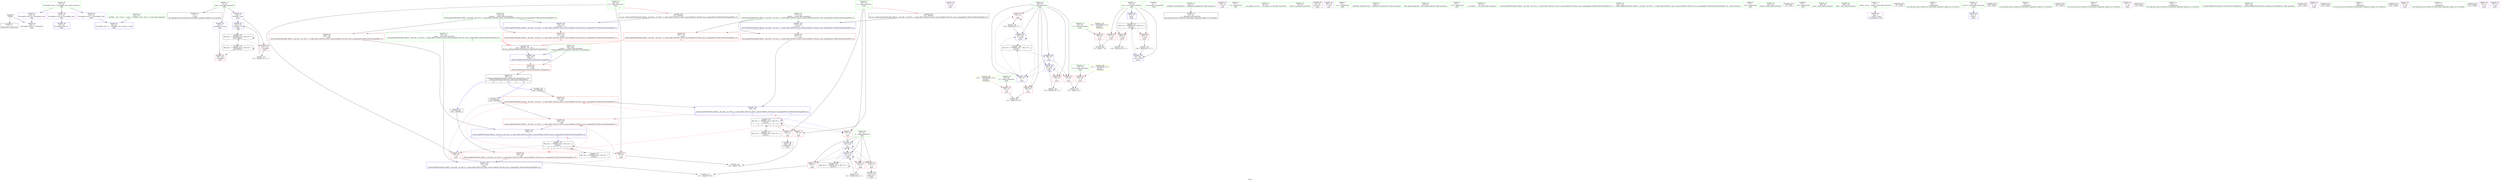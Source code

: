 digraph "SVFG" {
	label="SVFG";

	Node0x563fe4032a50 [shape=record,color=grey,label="{NodeID: 0\nNullPtr}"];
	Node0x563fe4032a50 -> Node0x563fe404b530[style=solid];
	Node0x563fe4032a50 -> Node0x563fe404f040[style=solid];
	Node0x563fe404bc40 [shape=record,color=blue,label="{NodeID: 97\n114\<--116\narrayidx\<--inc\nmain\n}"];
	Node0x563fe404bc40 -> Node0x563fe405d420[style=dashed];
	Node0x563fe4049ca0 [shape=record,color=green,label="{NodeID: 14\n8\<--10\npass\<--pass_field_insensitive\nGlob }"];
	Node0x563fe4049ca0 -> Node0x563fe404b630[style=solid];
	Node0x563fe4049ca0 -> Node0x563fe404cc60[style=solid];
	Node0x563fe4049ca0 -> Node0x563fe404cd30[style=solid];
	Node0x563fe404a950 [shape=record,color=green,label="{NodeID: 28\n65\<--66\nb\<--b_field_insensitive\nmain\n|{|<s2>7}}"];
	Node0x563fe404a950 -> Node0x563fe404e3b0[style=solid];
	Node0x563fe404a950 -> Node0x563fe404e480[style=solid];
	Node0x563fe404a950:s2 -> Node0x563fe406aad0[style=solid,color=red];
	Node0x563fe404b630 [shape=record,color=black,label="{NodeID: 42\n9\<--8\n\<--pass\nCan only get source location for instruction, argument, global var or function.}"];
	Node0x563fe406a4a0 [shape=record,color=black,label="{NodeID: 222\n192 = PHI(206, )\n}"];
	Node0x563fe406a4a0 -> Node0x563fe404ebd0[style=solid];
	Node0x563fe404d210 [shape=record,color=purple,label="{NodeID: 56\n131\<--15\n\<--.str.2\nmain\n}"];
	Node0x563fe404de00 [shape=record,color=red,label="{NodeID: 70\n152\<--59\n\<--i\nmain\n}"];
	Node0x563fe404de00 -> Node0x563fe40537f0[style=solid];
	Node0x563fe4059820 [shape=record,color=black,label="{NodeID: 167\nMR_8V_3 = PHI(MR_8V_4, MR_8V_2, )\npts\{58 \}\n}"];
	Node0x563fe4059820 -> Node0x563fe404d920[style=dashed];
	Node0x563fe4059820 -> Node0x563fe404d9f0[style=dashed];
	Node0x563fe4059820 -> Node0x563fe404dac0[style=dashed];
	Node0x563fe4059820 -> Node0x563fe404c050[style=dashed];
	Node0x563fe404e960 [shape=record,color=red,label="{NodeID: 84\n191\<--179\n\<--__b.addr\n_ZSt4swapIiENSt9enable_ifIXsr6__and_ISt6__not_ISt15__is_tuple_likeIT_EESt21is_move_constructibleIS3_ESt18is_move_assignableIS3_EEE5valueEvE4typeERS3_SC_\n|{<s0>14}}"];
	Node0x563fe404e960:s0 -> Node0x563fe406a6e0[style=solid,color=red];
	Node0x563fe4033500 [shape=record,color=green,label="{NodeID: 1\n7\<--1\n__dso_handle\<--dummyObj\nGlob }"];
	Node0x563fe404bd10 [shape=record,color=blue,label="{NodeID: 98\n61\<--121\nj\<--inc10\nmain\n}"];
	Node0x563fe404bd10 -> Node0x563fe404ded0[style=dashed];
	Node0x563fe404bd10 -> Node0x563fe404dfa0[style=dashed];
	Node0x563fe404bd10 -> Node0x563fe404e070[style=dashed];
	Node0x563fe404bd10 -> Node0x563fe404bb70[style=dashed];
	Node0x563fe404bd10 -> Node0x563fe404bd10[style=dashed];
	Node0x563fe404bd10 -> Node0x563fe405a220[style=dashed];
	Node0x563fe4049da0 [shape=record,color=green,label="{NodeID: 15\n21\<--25\nllvm.global_ctors\<--llvm.global_ctors_field_insensitive\nGlob }"];
	Node0x563fe4049da0 -> Node0x563fe404d480[style=solid];
	Node0x563fe4049da0 -> Node0x563fe404d580[style=solid];
	Node0x563fe4049da0 -> Node0x563fe404d680[style=solid];
	Node0x563fe404aa20 [shape=record,color=green,label="{NodeID: 29\n67\<--68\nP\<--P_field_insensitive\nmain\n}"];
	Node0x563fe404aa20 -> Node0x563fe404e550[style=solid];
	Node0x563fe404b730 [shape=record,color=black,label="{NodeID: 43\n34\<--35\n\<--_ZNSt8ios_base4InitD1Ev\nCan only get source location for instruction, argument, global var or function.}"];
	Node0x563fe406a5a0 [shape=record,color=black,label="{NodeID: 223\n196 = PHI(206, )\n}"];
	Node0x563fe406a5a0 -> Node0x563fe404eca0[style=solid];
	Node0x563fe404d2e0 [shape=record,color=purple,label="{NodeID: 57\n149\<--17\n\<--.str.3\nmain\n}"];
	Node0x563fe404ded0 [shape=record,color=red,label="{NodeID: 71\n108\<--61\n\<--j\nmain\n}"];
	Node0x563fe404ded0 -> Node0x563fe4053f70[style=solid];
	Node0x563fe4059d20 [shape=record,color=black,label="{NodeID: 168\nMR_10V_2 = PHI(MR_10V_7, MR_10V_1, )\npts\{60 \}\n}"];
	Node0x563fe4059d20 -> Node0x563fe404f2e0[style=dashed];
	Node0x563fe404ea30 [shape=record,color=red,label="{NodeID: 85\n198\<--179\n\<--__b.addr\n_ZSt4swapIiENSt9enable_ifIXsr6__and_ISt6__not_ISt15__is_tuple_likeIT_EESt21is_move_constructibleIS3_ESt18is_move_assignableIS3_EEE5valueEvE4typeERS3_SC_\n}"];
	Node0x563fe404ea30 -> Node0x563fe40504d0[style=solid];
	Node0x563fe4048c90 [shape=record,color=green,label="{NodeID: 2\n11\<--1\n.str\<--dummyObj\nGlob }"];
	Node0x563fe404bde0 [shape=record,color=blue,label="{NodeID: 99\n59\<--126\ni\<--inc12\nmain\n}"];
	Node0x563fe404bde0 -> Node0x563fe404db90[style=dashed];
	Node0x563fe404bde0 -> Node0x563fe404dc60[style=dashed];
	Node0x563fe404bde0 -> Node0x563fe404bde0[style=dashed];
	Node0x563fe404bde0 -> Node0x563fe404beb0[style=dashed];
	Node0x563fe4049ea0 [shape=record,color=green,label="{NodeID: 16\n26\<--27\n__cxx_global_var_init\<--__cxx_global_var_init_field_insensitive\n}"];
	Node0x563fe404f730 [shape=record,color=yellow,style=double,label="{NodeID: 196\n18V_1 = ENCHI(MR_18V_0)\npts\{68 \}\nFun[main]}"];
	Node0x563fe404f730 -> Node0x563fe404e550[style=dashed];
	Node0x563fe404aaf0 [shape=record,color=green,label="{NodeID: 30\n73\<--74\nscanf\<--scanf_field_insensitive\n}"];
	Node0x563fe404b830 [shape=record,color=black,label="{NodeID: 44\n50\<--70\nmain_ret\<--\nmain\n}"];
	Node0x563fe406a6e0 [shape=record,color=black,label="{NodeID: 224\n207 = PHI(185, 191, 181, )\n0th arg _ZSt4moveIRiEONSt16remove_referenceIT_E4typeEOS2_ }"];
	Node0x563fe406a6e0 -> Node0x563fe40505a0[style=solid];
	Node0x563fe404d3b0 [shape=record,color=purple,label="{NodeID: 58\n156\<--19\n\<--.str.4\nmain\n}"];
	Node0x563fe4053670 [shape=record,color=grey,label="{NodeID: 155\n121 = Binary(120, 117, )\n}"];
	Node0x563fe4053670 -> Node0x563fe404bd10[style=solid];
	Node0x563fe404dfa0 [shape=record,color=red,label="{NodeID: 72\n112\<--61\n\<--j\nmain\n}"];
	Node0x563fe404dfa0 -> Node0x563fe404b900[style=solid];
	Node0x563fe405a220 [shape=record,color=black,label="{NodeID: 169\nMR_12V_2 = PHI(MR_12V_3, MR_12V_1, )\npts\{62 \}\n}"];
	Node0x563fe405a220 -> Node0x563fe404bb70[style=dashed];
	Node0x563fe405a220 -> Node0x563fe405a220[style=dashed];
	Node0x563fe404eb00 [shape=record,color=red,label="{NodeID: 86\n189\<--186\n\<--call\n_ZSt4swapIiENSt9enable_ifIXsr6__and_ISt6__not_ISt15__is_tuple_likeIT_EESt21is_move_constructibleIS3_ESt18is_move_assignableIS3_EEE5valueEvE4typeERS3_SC_\n}"];
	Node0x563fe404eb00 -> Node0x563fe404c2c0[style=solid];
	Node0x563fe4048d20 [shape=record,color=green,label="{NodeID: 3\n13\<--1\n.str.1\<--dummyObj\nGlob }"];
	Node0x563fe404beb0 [shape=record,color=blue,label="{NodeID: 100\n59\<--70\ni\<--\nmain\n}"];
	Node0x563fe404beb0 -> Node0x563fe404dd30[style=dashed];
	Node0x563fe404beb0 -> Node0x563fe404de00[style=dashed];
	Node0x563fe404beb0 -> Node0x563fe404bf80[style=dashed];
	Node0x563fe404beb0 -> Node0x563fe4059d20[style=dashed];
	Node0x563fe4049fa0 [shape=record,color=green,label="{NodeID: 17\n30\<--31\n_ZNSt8ios_base4InitC1Ev\<--_ZNSt8ios_base4InitC1Ev_field_insensitive\n}"];
	Node0x563fe404abf0 [shape=record,color=green,label="{NodeID: 31\n85\<--86\nllvm.memset.p0i8.i64\<--llvm.memset.p0i8.i64_field_insensitive\n}"];
	Node0x563fe404b900 [shape=record,color=black,label="{NodeID: 45\n113\<--112\nidxprom\<--\nmain\n}"];
	Node0x563fe406a9c0 [shape=record,color=black,label="{NodeID: 225\n175 = PHI(63, )\n0th arg _ZSt4swapIiENSt9enable_ifIXsr6__and_ISt6__not_ISt15__is_tuple_likeIT_EESt21is_move_constructibleIS3_ESt18is_move_assignableIS3_EEE5valueEvE4typeERS3_SC_ }"];
	Node0x563fe406a9c0 -> Node0x563fe404c120[style=solid];
	Node0x563fe404d480 [shape=record,color=purple,label="{NodeID: 59\n217\<--21\nllvm.global_ctors_0\<--llvm.global_ctors\nGlob }"];
	Node0x563fe404d480 -> Node0x563fe404ee40[style=solid];
	Node0x563fe40537f0 [shape=record,color=grey,label="{NodeID: 156\n153 = Binary(152, 117, )\n}"];
	Node0x563fe40537f0 -> Node0x563fe404bf80[style=solid];
	Node0x563fe404e070 [shape=record,color=red,label="{NodeID: 73\n120\<--61\n\<--j\nmain\n}"];
	Node0x563fe404e070 -> Node0x563fe4053670[style=solid];
	Node0x563fe405a720 [shape=record,color=black,label="{NodeID: 170\nMR_14V_2 = PHI(MR_14V_3, MR_14V_1, )\npts\{64 \}\n}"];
	Node0x563fe405a720 -> Node0x563fe405c020[style=dashed];
	Node0x563fe404ebd0 [shape=record,color=red,label="{NodeID: 87\n193\<--192\n\<--call1\n_ZSt4swapIiENSt9enable_ifIXsr6__and_ISt6__not_ISt15__is_tuple_likeIT_EESt21is_move_constructibleIS3_ESt18is_move_assignableIS3_EEE5valueEvE4typeERS3_SC_\n}"];
	Node0x563fe404ebd0 -> Node0x563fe4050400[style=solid];
	Node0x563fe4048db0 [shape=record,color=green,label="{NodeID: 4\n15\<--1\n.str.2\<--dummyObj\nGlob }"];
	Node0x563fe404bf80 [shape=record,color=blue,label="{NodeID: 101\n59\<--153\ni\<--inc24\nmain\n}"];
	Node0x563fe404bf80 -> Node0x563fe404dd30[style=dashed];
	Node0x563fe404bf80 -> Node0x563fe404de00[style=dashed];
	Node0x563fe404bf80 -> Node0x563fe404bf80[style=dashed];
	Node0x563fe404bf80 -> Node0x563fe4059d20[style=dashed];
	Node0x563fe404a0a0 [shape=record,color=green,label="{NodeID: 18\n36\<--37\n__cxa_atexit\<--__cxa_atexit_field_insensitive\n}"];
	Node0x563fe404acf0 [shape=record,color=green,label="{NodeID: 32\n102\<--103\n_ZSt4swapIiENSt9enable_ifIXsr6__and_ISt6__not_ISt15__is_tuple_likeIT_EESt21is_move_constructibleIS3_ESt18is_move_assignableIS3_EEE5valueEvE4typeERS3_SC_\<--_ZSt4swapIiENSt9enable_ifIXsr6__and_ISt6__not_ISt15__is_tuple_likeIT_EESt21is_move_constructibleIS3_ESt18is_move_assignableIS3_EEE5valueEvE4typeERS3_SC__field_insensitive\n}"];
	Node0x563fe404b9d0 [shape=record,color=black,label="{NodeID: 46\n146\<--145\nidxprom20\<--\nmain\n}"];
	Node0x563fe406aad0 [shape=record,color=black,label="{NodeID: 226\n176 = PHI(65, )\n1st arg _ZSt4swapIiENSt9enable_ifIXsr6__and_ISt6__not_ISt15__is_tuple_likeIT_EESt21is_move_constructibleIS3_ESt18is_move_assignableIS3_EEE5valueEvE4typeERS3_SC_ }"];
	Node0x563fe406aad0 -> Node0x563fe404c1f0[style=solid];
	Node0x563fe404d580 [shape=record,color=purple,label="{NodeID: 60\n218\<--21\nllvm.global_ctors_1\<--llvm.global_ctors\nGlob }"];
	Node0x563fe404d580 -> Node0x563fe404ef40[style=solid];
	Node0x563fe4053970 [shape=record,color=grey,label="{NodeID: 157\n116 = Binary(115, 117, )\n}"];
	Node0x563fe4053970 -> Node0x563fe404bc40[style=solid];
	Node0x563fe404e140 [shape=record,color=red,label="{NodeID: 74\n97\<--63\n\<--a\nmain\n}"];
	Node0x563fe404e140 -> Node0x563fe40540f0[style=solid];
	Node0x563fe405ac20 [shape=record,color=black,label="{NodeID: 171\nMR_16V_2 = PHI(MR_16V_3, MR_16V_1, )\npts\{66 \}\n}"];
	Node0x563fe405ac20 -> Node0x563fe405c520[style=dashed];
	Node0x563fe404eca0 [shape=record,color=red,label="{NodeID: 88\n197\<--196\n\<--call2\n_ZSt4swapIiENSt9enable_ifIXsr6__and_ISt6__not_ISt15__is_tuple_likeIT_EESt21is_move_constructibleIS3_ESt18is_move_assignableIS3_EEE5valueEvE4typeERS3_SC_\n}"];
	Node0x563fe404eca0 -> Node0x563fe40504d0[style=solid];
	Node0x563fe4049640 [shape=record,color=green,label="{NodeID: 5\n17\<--1\n.str.3\<--dummyObj\nGlob }"];
	Node0x563fe404c050 [shape=record,color=blue,label="{NodeID: 102\n57\<--162\ncasn\<--inc28\nmain\n}"];
	Node0x563fe404c050 -> Node0x563fe4059820[style=dashed];
	Node0x563fe404a1a0 [shape=record,color=green,label="{NodeID: 19\n35\<--41\n_ZNSt8ios_base4InitD1Ev\<--_ZNSt8ios_base4InitD1Ev_field_insensitive\n}"];
	Node0x563fe404a1a0 -> Node0x563fe404b730[style=solid];
	Node0x563fe404adf0 [shape=record,color=green,label="{NodeID: 33\n133\<--134\nprintf\<--printf_field_insensitive\n}"];
	Node0x563fe404baa0 [shape=record,color=black,label="{NodeID: 47\n206\<--211\n_ZSt4moveIRiEONSt16remove_referenceIT_E4typeEOS2__ret\<--\n_ZSt4moveIRiEONSt16remove_referenceIT_E4typeEOS2_\n|{<s0>13|<s1>14|<s2>15}}"];
	Node0x563fe404baa0:s0 -> Node0x563fe406a2b0[style=solid,color=blue];
	Node0x563fe404baa0:s1 -> Node0x563fe406a4a0[style=solid,color=blue];
	Node0x563fe404baa0:s2 -> Node0x563fe406a5a0[style=solid,color=blue];
	Node0x563fe406d1b0 [shape=record,color=black,label="{NodeID: 227\n33 = PHI()\n}"];
	Node0x563fe404d680 [shape=record,color=purple,label="{NodeID: 61\n219\<--21\nllvm.global_ctors_2\<--llvm.global_ctors\nGlob }"];
	Node0x563fe404d680 -> Node0x563fe404f040[style=solid];
	Node0x563fe4053af0 [shape=record,color=grey,label="{NodeID: 158\n130 = Binary(129, 117, )\n}"];
	Node0x563fe404e210 [shape=record,color=red,label="{NodeID: 75\n105\<--63\n\<--a\nmain\n}"];
	Node0x563fe404e210 -> Node0x563fe404bb70[style=solid];
	Node0x563fe405b120 [shape=record,color=black,label="{NodeID: 172\nMR_20V_2 = PHI(MR_20V_3, MR_20V_1, )\npts\{100000 \}\n}"];
	Node0x563fe405b120 -> Node0x563fe404e6f0[style=dashed];
	Node0x563fe405b120 -> Node0x563fe405b120[style=dashed];
	Node0x563fe405b120 -> Node0x563fe405d420[style=dashed];
	Node0x563fe404ed70 [shape=record,color=red,label="{NodeID: 89\n211\<--208\n\<--__t.addr\n_ZSt4moveIRiEONSt16remove_referenceIT_E4typeEOS2_\n}"];
	Node0x563fe404ed70 -> Node0x563fe404baa0[style=solid];
	Node0x563fe40496d0 [shape=record,color=green,label="{NodeID: 6\n19\<--1\n.str.4\<--dummyObj\nGlob }"];
	Node0x563fe404c120 [shape=record,color=blue,label="{NodeID: 103\n177\<--175\n__a.addr\<--__a\n_ZSt4swapIiENSt9enable_ifIXsr6__and_ISt6__not_ISt15__is_tuple_likeIT_EESt21is_move_constructibleIS3_ESt18is_move_assignableIS3_EEE5valueEvE4typeERS3_SC_\n}"];
	Node0x563fe404c120 -> Node0x563fe404e7c0[style=dashed];
	Node0x563fe404c120 -> Node0x563fe404e890[style=dashed];
	Node0x563fe404a2a0 [shape=record,color=green,label="{NodeID: 20\n48\<--49\nmain\<--main_field_insensitive\n}"];
	Node0x563fe404aef0 [shape=record,color=green,label="{NodeID: 34\n158\<--159\nputs\<--puts_field_insensitive\n}"];
	Node0x563fe404cb90 [shape=record,color=purple,label="{NodeID: 48\n32\<--4\n\<--_ZStL8__ioinit\n__cxx_global_var_init\n}"];
	Node0x563fe406d2b0 [shape=record,color=black,label="{NodeID: 228\n72 = PHI()\n}"];
	Node0x563fe404d780 [shape=record,color=red,label="{NodeID: 62\n92\<--53\n\<--N\nmain\n}"];
	Node0x563fe404d780 -> Node0x563fe4054270[style=solid];
	Node0x563fe4053c70 [shape=record,color=grey,label="{NodeID: 159\n162 = Binary(161, 117, )\n}"];
	Node0x563fe4053c70 -> Node0x563fe404c050[style=solid];
	Node0x563fe404e2e0 [shape=record,color=red,label="{NodeID: 76\n145\<--63\n\<--a\nmain\n}"];
	Node0x563fe404e2e0 -> Node0x563fe404b9d0[style=solid];
	Node0x563fe404ee40 [shape=record,color=blue,label="{NodeID: 90\n217\<--22\nllvm.global_ctors_0\<--\nGlob }"];
	Node0x563fe4049760 [shape=record,color=green,label="{NodeID: 7\n22\<--1\n\<--dummyObj\nCan only get source location for instruction, argument, global var or function.}"];
	Node0x563fe404c1f0 [shape=record,color=blue,label="{NodeID: 104\n179\<--176\n__b.addr\<--__b\n_ZSt4swapIiENSt9enable_ifIXsr6__and_ISt6__not_ISt15__is_tuple_likeIT_EESt21is_move_constructibleIS3_ESt18is_move_assignableIS3_EEE5valueEvE4typeERS3_SC_\n}"];
	Node0x563fe404c1f0 -> Node0x563fe404e960[style=dashed];
	Node0x563fe404c1f0 -> Node0x563fe404ea30[style=dashed];
	Node0x563fe404a3a0 [shape=record,color=green,label="{NodeID: 21\n51\<--52\nretval\<--retval_field_insensitive\nmain\n}"];
	Node0x563fe404a3a0 -> Node0x563fe404f140[style=solid];
	Node0x563fe404aff0 [shape=record,color=green,label="{NodeID: 35\n177\<--178\n__a.addr\<--__a.addr_field_insensitive\n_ZSt4swapIiENSt9enable_ifIXsr6__and_ISt6__not_ISt15__is_tuple_likeIT_EESt21is_move_constructibleIS3_ESt18is_move_assignableIS3_EEE5valueEvE4typeERS3_SC_\n}"];
	Node0x563fe404aff0 -> Node0x563fe404e7c0[style=solid];
	Node0x563fe404aff0 -> Node0x563fe404e890[style=solid];
	Node0x563fe404aff0 -> Node0x563fe404c120[style=solid];
	Node0x563fe404cc60 [shape=record,color=purple,label="{NodeID: 49\n114\<--8\narrayidx\<--pass\nmain\n}"];
	Node0x563fe404cc60 -> Node0x563fe404e620[style=solid];
	Node0x563fe404cc60 -> Node0x563fe404bc40[style=solid];
	Node0x563fe406d3b0 [shape=record,color=black,label="{NodeID: 229\n88 = PHI()\n}"];
	Node0x563fe404d850 [shape=record,color=red,label="{NodeID: 63\n78\<--55\n\<--T\nmain\n}"];
	Node0x563fe404d850 -> Node0x563fe4054570[style=solid];
	Node0x563fe4053df0 [shape=record,color=grey,label="{NodeID: 160\n126 = Binary(125, 117, )\n}"];
	Node0x563fe4053df0 -> Node0x563fe404bde0[style=solid];
	Node0x563fe404e3b0 [shape=record,color=red,label="{NodeID: 77\n98\<--65\n\<--b\nmain\n}"];
	Node0x563fe404e3b0 -> Node0x563fe40540f0[style=solid];
	Node0x563fe404ef40 [shape=record,color=blue,label="{NodeID: 91\n218\<--23\nllvm.global_ctors_1\<--_GLOBAL__sub_I_stiron_1_0.cpp\nGlob }"];
	Node0x563fe40497f0 [shape=record,color=green,label="{NodeID: 8\n70\<--1\n\<--dummyObj\nCan only get source location for instruction, argument, global var or function.}"];
	Node0x563fe404c2c0 [shape=record,color=blue,label="{NodeID: 105\n181\<--189\n__tmp\<--\n_ZSt4swapIiENSt9enable_ifIXsr6__and_ISt6__not_ISt15__is_tuple_likeIT_EESt21is_move_constructibleIS3_ESt18is_move_assignableIS3_EEE5valueEvE4typeERS3_SC_\n}"];
	Node0x563fe404c2c0 -> Node0x563fe404ebd0[style=dashed];
	Node0x563fe404c2c0 -> Node0x563fe404eca0[style=dashed];
	Node0x563fe404a470 [shape=record,color=green,label="{NodeID: 22\n53\<--54\nN\<--N_field_insensitive\nmain\n}"];
	Node0x563fe404a470 -> Node0x563fe404d780[style=solid];
	Node0x563fe404b0c0 [shape=record,color=green,label="{NodeID: 36\n179\<--180\n__b.addr\<--__b.addr_field_insensitive\n_ZSt4swapIiENSt9enable_ifIXsr6__and_ISt6__not_ISt15__is_tuple_likeIT_EESt21is_move_constructibleIS3_ESt18is_move_assignableIS3_EEE5valueEvE4typeERS3_SC_\n}"];
	Node0x563fe404b0c0 -> Node0x563fe404e960[style=solid];
	Node0x563fe404b0c0 -> Node0x563fe404ea30[style=solid];
	Node0x563fe404b0c0 -> Node0x563fe404c1f0[style=solid];
	Node0x563fe404cd30 [shape=record,color=purple,label="{NodeID: 50\n147\<--8\narrayidx21\<--pass\nmain\n}"];
	Node0x563fe404cd30 -> Node0x563fe404e6f0[style=solid];
	Node0x563fe406d4b0 [shape=record,color=black,label="{NodeID: 230\n96 = PHI()\n}"];
	Node0x563fe404d920 [shape=record,color=red,label="{NodeID: 64\n77\<--57\n\<--casn\nmain\n}"];
	Node0x563fe404d920 -> Node0x563fe4054570[style=solid];
	Node0x563fe4053f70 [shape=record,color=grey,label="{NodeID: 161\n110 = cmp(108, 109, )\n}"];
	Node0x563fe404e480 [shape=record,color=red,label="{NodeID: 78\n109\<--65\n\<--b\nmain\n}"];
	Node0x563fe404e480 -> Node0x563fe4053f70[style=solid];
	Node0x563fe405c020 [shape=record,color=black,label="{NodeID: 175\nMR_14V_3 = PHI(MR_14V_5, MR_14V_2, )\npts\{64 \}\n|{|<s5>7|<s6>7|<s7>7}}"];
	Node0x563fe405c020 -> Node0x563fe404e140[style=dashed];
	Node0x563fe405c020 -> Node0x563fe404e210[style=dashed];
	Node0x563fe405c020 -> Node0x563fe404e2e0[style=dashed];
	Node0x563fe405c020 -> Node0x563fe405a720[style=dashed];
	Node0x563fe405c020 -> Node0x563fe405c020[style=dashed];
	Node0x563fe405c020:s5 -> Node0x563fe404eb00[style=dashed,color=red];
	Node0x563fe405c020:s6 -> Node0x563fe404ebd0[style=dashed,color=red];
	Node0x563fe405c020:s7 -> Node0x563fe4050400[style=dashed,color=red];
	Node0x563fe404f040 [shape=record,color=blue, style = dotted,label="{NodeID: 92\n219\<--3\nllvm.global_ctors_2\<--dummyVal\nGlob }"];
	Node0x563fe4049880 [shape=record,color=green,label="{NodeID: 9\n82\<--1\n\<--dummyObj\nCan only get source location for instruction, argument, global var or function.}"];
	Node0x563fe405f280 [shape=record,color=yellow,style=double,label="{NodeID: 189\n4V_1 = ENCHI(MR_4V_0)\npts\{54 \}\nFun[main]}"];
	Node0x563fe405f280 -> Node0x563fe404d780[style=dashed];
	Node0x563fe4050400 [shape=record,color=blue,label="{NodeID: 106\n194\<--193\n\<--\n_ZSt4swapIiENSt9enable_ifIXsr6__and_ISt6__not_ISt15__is_tuple_likeIT_EESt21is_move_constructibleIS3_ESt18is_move_assignableIS3_EEE5valueEvE4typeERS3_SC_\n|{|<s1>7|<s2>7}}"];
	Node0x563fe4050400 -> Node0x563fe404eca0[style=dashed];
	Node0x563fe4050400:s1 -> Node0x563fe404e210[style=dashed,color=blue];
	Node0x563fe4050400:s2 -> Node0x563fe405c020[style=dashed,color=blue];
	Node0x563fe404a540 [shape=record,color=green,label="{NodeID: 23\n55\<--56\nT\<--T_field_insensitive\nmain\n}"];
	Node0x563fe404a540 -> Node0x563fe404d850[style=solid];
	Node0x563fe404b190 [shape=record,color=green,label="{NodeID: 37\n181\<--182\n__tmp\<--__tmp_field_insensitive\n_ZSt4swapIiENSt9enable_ifIXsr6__and_ISt6__not_ISt15__is_tuple_likeIT_EESt21is_move_constructibleIS3_ESt18is_move_assignableIS3_EEE5valueEvE4typeERS3_SC_\n|{|<s1>15}}"];
	Node0x563fe404b190 -> Node0x563fe404c2c0[style=solid];
	Node0x563fe404b190:s1 -> Node0x563fe406a6e0[style=solid,color=red];
	Node0x563fe404ce00 [shape=record,color=purple,label="{NodeID: 51\n71\<--11\n\<--.str\nmain\n}"];
	Node0x563fe406d5b0 [shape=record,color=black,label="{NodeID: 231\n132 = PHI()\n}"];
	Node0x563fe404d9f0 [shape=record,color=red,label="{NodeID: 65\n129\<--57\n\<--casn\nmain\n}"];
	Node0x563fe404d9f0 -> Node0x563fe4053af0[style=solid];
	Node0x563fe40540f0 [shape=record,color=grey,label="{NodeID: 162\n99 = cmp(97, 98, )\n}"];
	Node0x563fe404e550 [shape=record,color=red,label="{NodeID: 79\n140\<--67\n\<--P\nmain\n}"];
	Node0x563fe404e550 -> Node0x563fe40543f0[style=solid];
	Node0x563fe405c520 [shape=record,color=black,label="{NodeID: 176\nMR_16V_3 = PHI(MR_16V_5, MR_16V_2, )\npts\{66 \}\n|{|<s4>7|<s5>7|<s6>7|<s7>7}}"];
	Node0x563fe405c520 -> Node0x563fe404e3b0[style=dashed];
	Node0x563fe405c520 -> Node0x563fe404e480[style=dashed];
	Node0x563fe405c520 -> Node0x563fe405ac20[style=dashed];
	Node0x563fe405c520 -> Node0x563fe405c520[style=dashed];
	Node0x563fe405c520:s4 -> Node0x563fe404eb00[style=dashed,color=red];
	Node0x563fe405c520:s5 -> Node0x563fe404ebd0[style=dashed,color=red];
	Node0x563fe405c520:s6 -> Node0x563fe404eca0[style=dashed,color=red];
	Node0x563fe405c520:s7 -> Node0x563fe40504d0[style=dashed,color=red];
	Node0x563fe404f140 [shape=record,color=blue,label="{NodeID: 93\n51\<--70\nretval\<--\nmain\n}"];
	Node0x563fe4049910 [shape=record,color=green,label="{NodeID: 10\n83\<--1\n\<--dummyObj\nCan only get source location for instruction, argument, global var or function.}"];
	Node0x563fe405f360 [shape=record,color=yellow,style=double,label="{NodeID: 190\n6V_1 = ENCHI(MR_6V_0)\npts\{56 \}\nFun[main]}"];
	Node0x563fe405f360 -> Node0x563fe404d850[style=dashed];
	Node0x563fe40504d0 [shape=record,color=blue,label="{NodeID: 107\n198\<--197\n\<--\n_ZSt4swapIiENSt9enable_ifIXsr6__and_ISt6__not_ISt15__is_tuple_likeIT_EESt21is_move_constructibleIS3_ESt18is_move_assignableIS3_EEE5valueEvE4typeERS3_SC_\n|{<s0>7|<s1>7}}"];
	Node0x563fe40504d0:s0 -> Node0x563fe404e480[style=dashed,color=blue];
	Node0x563fe40504d0:s1 -> Node0x563fe405c520[style=dashed,color=blue];
	Node0x563fe404a610 [shape=record,color=green,label="{NodeID: 24\n57\<--58\ncasn\<--casn_field_insensitive\nmain\n}"];
	Node0x563fe404a610 -> Node0x563fe404d920[style=solid];
	Node0x563fe404a610 -> Node0x563fe404d9f0[style=solid];
	Node0x563fe404a610 -> Node0x563fe404dac0[style=solid];
	Node0x563fe404a610 -> Node0x563fe404f210[style=solid];
	Node0x563fe404a610 -> Node0x563fe404c050[style=solid];
	Node0x563fe404b260 [shape=record,color=green,label="{NodeID: 38\n187\<--188\n_ZSt4moveIRiEONSt16remove_referenceIT_E4typeEOS2_\<--_ZSt4moveIRiEONSt16remove_referenceIT_E4typeEOS2__field_insensitive\n}"];
	Node0x563fe406b160 [shape=record,color=black,label="{NodeID: 218\n144 = PHI()\n}"];
	Node0x563fe404ced0 [shape=record,color=purple,label="{NodeID: 52\n87\<--11\n\<--.str\nmain\n}"];
	Node0x563fe406d6b0 [shape=record,color=black,label="{NodeID: 232\n136 = PHI()\n}"];
	Node0x563fe404dac0 [shape=record,color=red,label="{NodeID: 66\n161\<--57\n\<--casn\nmain\n}"];
	Node0x563fe404dac0 -> Node0x563fe4053c70[style=solid];
	Node0x563fe4054270 [shape=record,color=grey,label="{NodeID: 163\n93 = cmp(91, 92, )\n}"];
	Node0x563fe404e620 [shape=record,color=red,label="{NodeID: 80\n115\<--114\n\<--arrayidx\nmain\n}"];
	Node0x563fe404e620 -> Node0x563fe4053970[style=solid];
	Node0x563fe404f210 [shape=record,color=blue,label="{NodeID: 94\n57\<--70\ncasn\<--\nmain\n}"];
	Node0x563fe404f210 -> Node0x563fe4059820[style=dashed];
	Node0x563fe40499a0 [shape=record,color=green,label="{NodeID: 11\n84\<--1\n\<--dummyObj\nCan only get source location for instruction, argument, global var or function.}"];
	Node0x563fe40505a0 [shape=record,color=blue,label="{NodeID: 108\n208\<--207\n__t.addr\<--__t\n_ZSt4moveIRiEONSt16remove_referenceIT_E4typeEOS2_\n}"];
	Node0x563fe40505a0 -> Node0x563fe404ed70[style=dashed];
	Node0x563fe404a6e0 [shape=record,color=green,label="{NodeID: 25\n59\<--60\ni\<--i_field_insensitive\nmain\n}"];
	Node0x563fe404a6e0 -> Node0x563fe404db90[style=solid];
	Node0x563fe404a6e0 -> Node0x563fe404dc60[style=solid];
	Node0x563fe404a6e0 -> Node0x563fe404dd30[style=solid];
	Node0x563fe404a6e0 -> Node0x563fe404de00[style=solid];
	Node0x563fe404a6e0 -> Node0x563fe404f2e0[style=solid];
	Node0x563fe404a6e0 -> Node0x563fe404bde0[style=solid];
	Node0x563fe404a6e0 -> Node0x563fe404beb0[style=solid];
	Node0x563fe404a6e0 -> Node0x563fe404bf80[style=solid];
	Node0x563fe404b360 [shape=record,color=green,label="{NodeID: 39\n208\<--209\n__t.addr\<--__t.addr_field_insensitive\n_ZSt4moveIRiEONSt16remove_referenceIT_E4typeEOS2_\n}"];
	Node0x563fe404b360 -> Node0x563fe404ed70[style=solid];
	Node0x563fe404b360 -> Node0x563fe40505a0[style=solid];
	Node0x563fe406b230 [shape=record,color=black,label="{NodeID: 219\n150 = PHI()\n}"];
	Node0x563fe404cfa0 [shape=record,color=purple,label="{NodeID: 53\n135\<--11\n\<--.str\nmain\n}"];
	Node0x563fe404db90 [shape=record,color=red,label="{NodeID: 67\n91\<--59\n\<--i\nmain\n}"];
	Node0x563fe404db90 -> Node0x563fe4054270[style=solid];
	Node0x563fe40543f0 [shape=record,color=grey,label="{NodeID: 164\n141 = cmp(139, 140, )\n}"];
	Node0x563fe404e6f0 [shape=record,color=red,label="{NodeID: 81\n148\<--147\n\<--arrayidx21\nmain\n}"];
	Node0x563fe404f2e0 [shape=record,color=blue,label="{NodeID: 95\n59\<--70\ni\<--\nmain\n}"];
	Node0x563fe404f2e0 -> Node0x563fe404db90[style=dashed];
	Node0x563fe404f2e0 -> Node0x563fe404dc60[style=dashed];
	Node0x563fe404f2e0 -> Node0x563fe404bde0[style=dashed];
	Node0x563fe404f2e0 -> Node0x563fe404beb0[style=dashed];
	Node0x563fe4049aa0 [shape=record,color=green,label="{NodeID: 12\n117\<--1\n\<--dummyObj\nCan only get source location for instruction, argument, global var or function.}"];
	Node0x563fe404a7b0 [shape=record,color=green,label="{NodeID: 26\n61\<--62\nj\<--j_field_insensitive\nmain\n}"];
	Node0x563fe404a7b0 -> Node0x563fe404ded0[style=solid];
	Node0x563fe404a7b0 -> Node0x563fe404dfa0[style=solid];
	Node0x563fe404a7b0 -> Node0x563fe404e070[style=solid];
	Node0x563fe404a7b0 -> Node0x563fe404bb70[style=solid];
	Node0x563fe404a7b0 -> Node0x563fe404bd10[style=solid];
	Node0x563fe404b430 [shape=record,color=green,label="{NodeID: 40\n23\<--213\n_GLOBAL__sub_I_stiron_1_0.cpp\<--_GLOBAL__sub_I_stiron_1_0.cpp_field_insensitive\n}"];
	Node0x563fe404b430 -> Node0x563fe404ef40[style=solid];
	Node0x563fe406a1b0 [shape=record,color=black,label="{NodeID: 220\n157 = PHI()\n}"];
	Node0x563fe404d070 [shape=record,color=purple,label="{NodeID: 54\n143\<--11\n\<--.str\nmain\n}"];
	Node0x563fe404dc60 [shape=record,color=red,label="{NodeID: 68\n125\<--59\n\<--i\nmain\n}"];
	Node0x563fe404dc60 -> Node0x563fe4053df0[style=solid];
	Node0x563fe4054570 [shape=record,color=grey,label="{NodeID: 165\n79 = cmp(77, 78, )\n}"];
	Node0x563fe404e7c0 [shape=record,color=red,label="{NodeID: 82\n185\<--177\n\<--__a.addr\n_ZSt4swapIiENSt9enable_ifIXsr6__and_ISt6__not_ISt15__is_tuple_likeIT_EESt21is_move_constructibleIS3_ESt18is_move_assignableIS3_EEE5valueEvE4typeERS3_SC_\n|{<s0>13}}"];
	Node0x563fe404e7c0:s0 -> Node0x563fe406a6e0[style=solid,color=red];
	Node0x563fe405d420 [shape=record,color=black,label="{NodeID: 179\nMR_20V_4 = PHI(MR_20V_5, MR_20V_3, )\npts\{100000 \}\n}"];
	Node0x563fe405d420 -> Node0x563fe404e620[style=dashed];
	Node0x563fe405d420 -> Node0x563fe404e6f0[style=dashed];
	Node0x563fe405d420 -> Node0x563fe404bc40[style=dashed];
	Node0x563fe405d420 -> Node0x563fe405b120[style=dashed];
	Node0x563fe405d420 -> Node0x563fe405d420[style=dashed];
	Node0x563fe404bb70 [shape=record,color=blue,label="{NodeID: 96\n61\<--105\nj\<--\nmain\n}"];
	Node0x563fe404bb70 -> Node0x563fe404ded0[style=dashed];
	Node0x563fe404bb70 -> Node0x563fe404dfa0[style=dashed];
	Node0x563fe404bb70 -> Node0x563fe404e070[style=dashed];
	Node0x563fe404bb70 -> Node0x563fe404bb70[style=dashed];
	Node0x563fe404bb70 -> Node0x563fe404bd10[style=dashed];
	Node0x563fe404bb70 -> Node0x563fe405a220[style=dashed];
	Node0x563fe4049ba0 [shape=record,color=green,label="{NodeID: 13\n4\<--6\n_ZStL8__ioinit\<--_ZStL8__ioinit_field_insensitive\nGlob }"];
	Node0x563fe4049ba0 -> Node0x563fe404cb90[style=solid];
	Node0x563fe404a880 [shape=record,color=green,label="{NodeID: 27\n63\<--64\na\<--a_field_insensitive\nmain\n|{|<s3>7}}"];
	Node0x563fe404a880 -> Node0x563fe404e140[style=solid];
	Node0x563fe404a880 -> Node0x563fe404e210[style=solid];
	Node0x563fe404a880 -> Node0x563fe404e2e0[style=solid];
	Node0x563fe404a880:s3 -> Node0x563fe406a9c0[style=solid,color=red];
	Node0x563fe404b530 [shape=record,color=black,label="{NodeID: 41\n2\<--3\ndummyVal\<--dummyVal\n}"];
	Node0x563fe406a2b0 [shape=record,color=black,label="{NodeID: 221\n186 = PHI(206, )\n}"];
	Node0x563fe406a2b0 -> Node0x563fe404eb00[style=solid];
	Node0x563fe404d140 [shape=record,color=purple,label="{NodeID: 55\n95\<--13\n\<--.str.1\nmain\n}"];
	Node0x563fe404dd30 [shape=record,color=red,label="{NodeID: 69\n139\<--59\n\<--i\nmain\n}"];
	Node0x563fe404dd30 -> Node0x563fe40543f0[style=solid];
	Node0x563fe404e890 [shape=record,color=red,label="{NodeID: 83\n194\<--177\n\<--__a.addr\n_ZSt4swapIiENSt9enable_ifIXsr6__and_ISt6__not_ISt15__is_tuple_likeIT_EESt21is_move_constructibleIS3_ESt18is_move_assignableIS3_EEE5valueEvE4typeERS3_SC_\n}"];
	Node0x563fe404e890 -> Node0x563fe4050400[style=solid];
}
